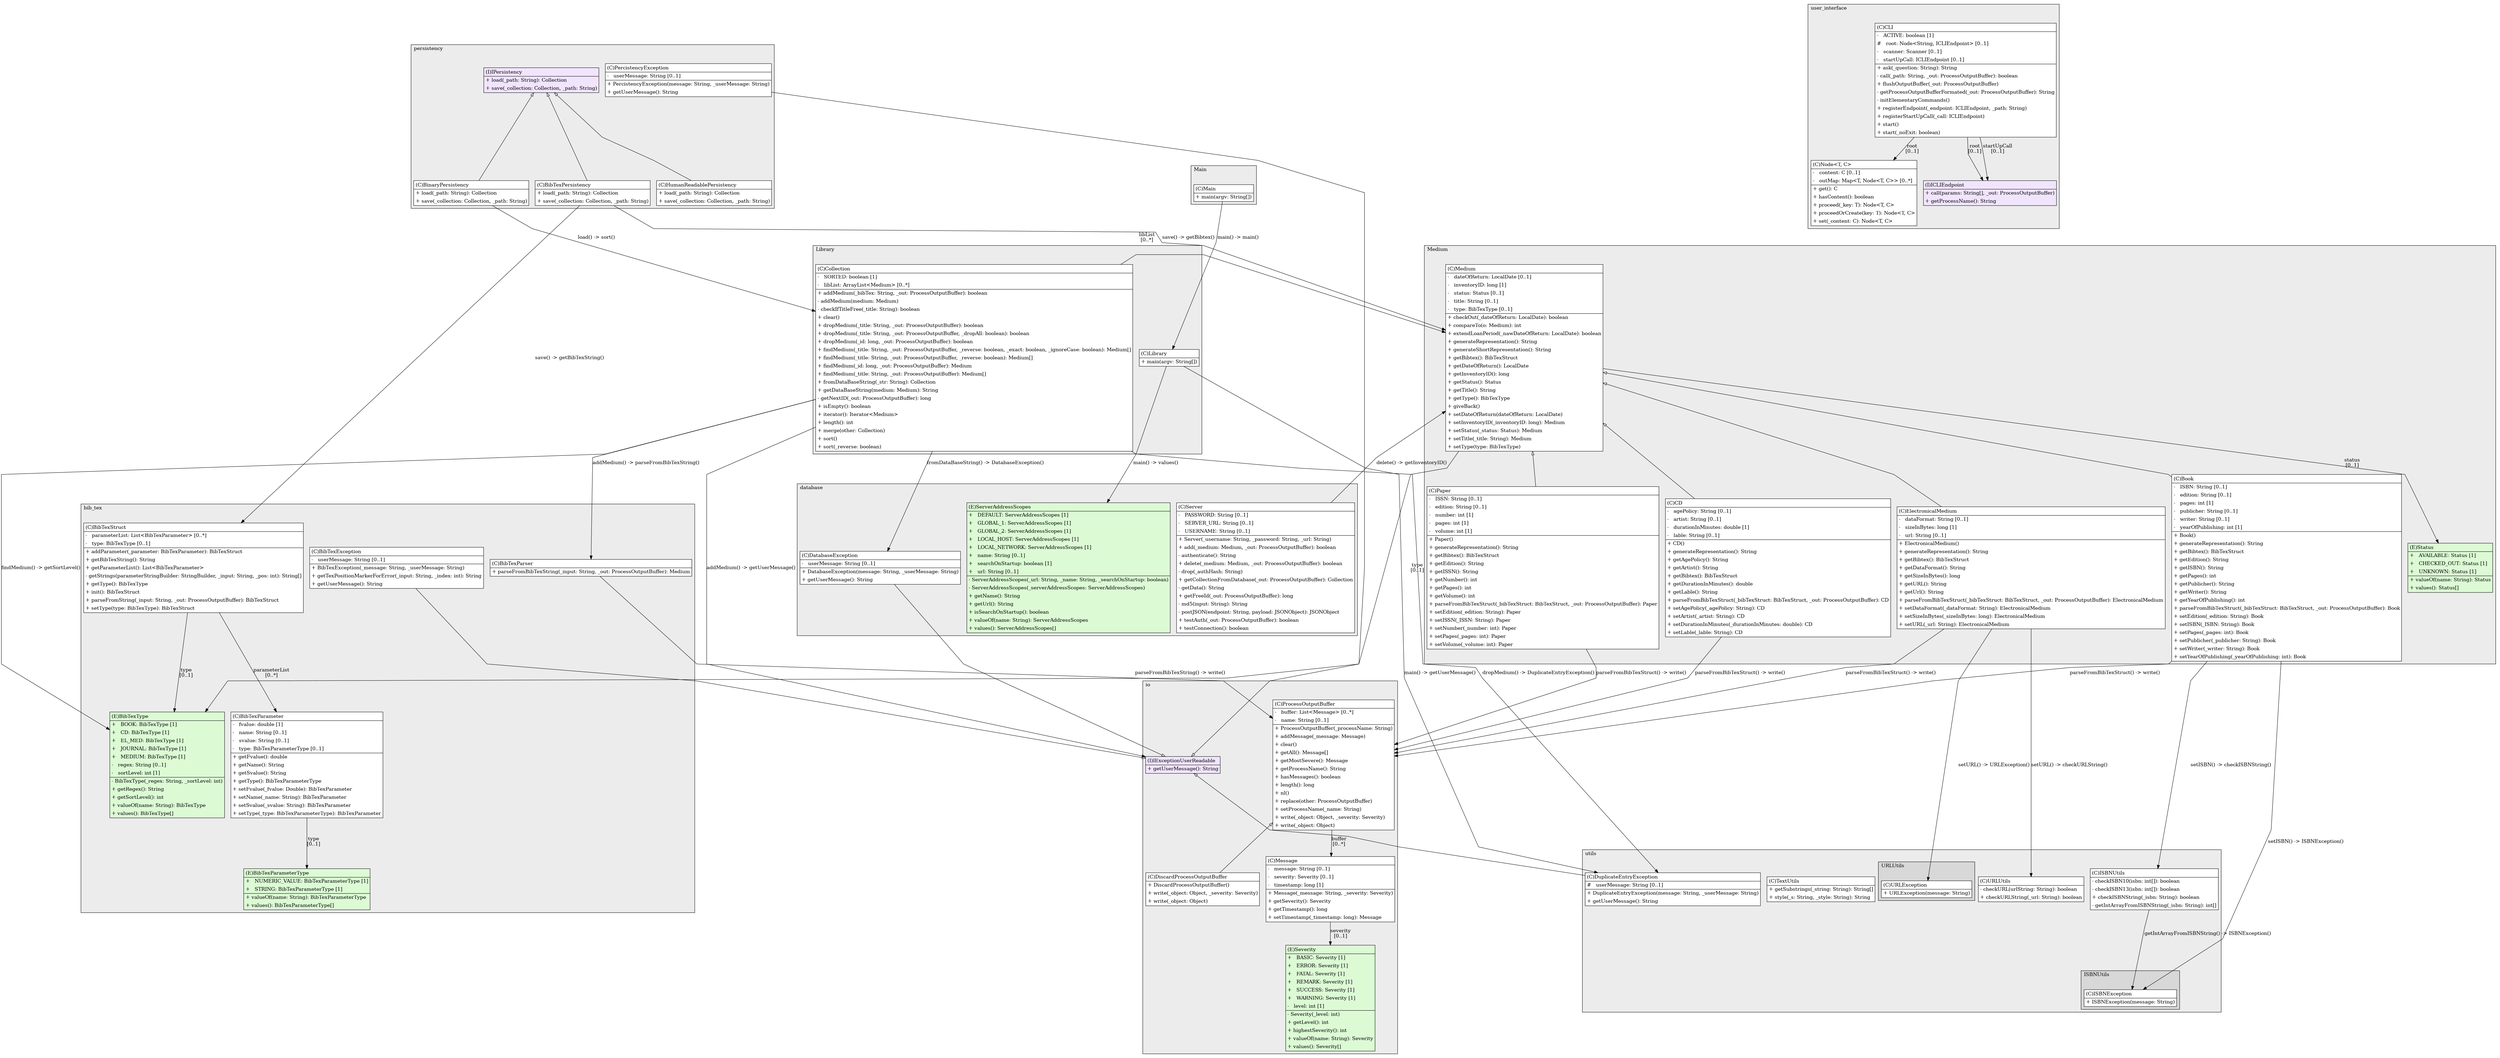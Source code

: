 @startuml

/' diagram meta data start
config=StructureConfiguration;
{
  "projectClassification": {
    "searchMode": "OpenProject", // OpenProject, AllProjects
    "includedProjects": "",
    "pathEndKeywords": "*.impl",
    "isClientPath": "",
    "isClientName": "",
    "isTestPath": "",
    "isTestName": "",
    "isMappingPath": "",
    "isMappingName": "",
    "isDataAccessPath": "",
    "isDataAccessName": "",
    "isDataStructurePath": "",
    "isDataStructureName": "",
    "isInterfaceStructuresPath": "",
    "isInterfaceStructuresName": "",
    "isEntryPointPath": "",
    "isEntryPointName": "",
    "treatFinalFieldsAsMandatory": false
  },
  "graphRestriction": {
    "classPackageExcludeFilter": "",
    "classPackageIncludeFilter": "",
    "classNameExcludeFilter": "",
    "classNameIncludeFilter": "",
    "methodNameExcludeFilter": "",
    "methodNameIncludeFilter": "",
    "removeByInheritance": "", // inheritance/annotation based filtering is done in a second step
    "removeByAnnotation": "",
    "removeByClassPackage": "", // cleanup the graph after inheritance/annotation based filtering is done
    "removeByClassName": "",
    "cutMappings": false,
    "cutEnum": false,
    "cutTests": false,
    "cutClient": false,
    "cutDataAccess": false,
    "cutInterfaceStructures": false,
    "cutDataStructures": false,
    "cutGetterAndSetter": false,
    "cutConstructors": false
  },
  "graphTraversal": {
    "forwardDepth": 1000,
    "backwardDepth": 1000,
    "classPackageExcludeFilter": "",
    "classPackageIncludeFilter": "",
    "classNameExcludeFilter": "",
    "classNameIncludeFilter": "",
    "methodNameExcludeFilter": "",
    "methodNameIncludeFilter": "",
    "hideMappings": false,
    "hideDataStructures": false,
    "hidePrivateMethods": false,
    "hideInterfaceCalls": false, // indirection: implementation -> interface (is hidden) -> implementation
    "onlyShowApplicationEntryPoints": false, // root node is included
    "useMethodCallsForStructureDiagram": "BothDirections" // ForwardOnly, BothDirections, No
  },
  "details": {
    "aggregation": "GroupByClass", // ByClass, GroupByClass, None
    "showClassGenericTypes": true,
    "showMethods": true,
    "showMethodParameterNames": true,
    "showMethodParameterTypes": true,
    "showMethodReturnType": true,
    "showPackageLevels": 7,
    "showDetailedClassStructure": true
  },
  "rootClass": "Main",
  "extensionCallbackMethod": "" // qualified.class.name#methodName - signature: public static String method(String)
}
diagram meta data end '/



digraph g {
    rankdir="TB"
    splines=polyline
    

'nodes 
subgraph cluster_111612081 { 
   	label=utils
	labeljust=l
	fillcolor="#ececec"
	style=filled
   
   DuplicateEntryException2060478050[
	label=<<TABLE BORDER="1" CELLBORDER="0" CELLPADDING="4" CELLSPACING="0">
<TR><TD ALIGN="LEFT" >(C)DuplicateEntryException</TD></TR>
<HR/>
<TR><TD ALIGN="LEFT" >#   userMessage: String [0..1]</TD></TR>
<HR/>
<TR><TD ALIGN="LEFT" >+ DuplicateEntryException(message: String, _userMessage: String)</TD></TR>
<TR><TD ALIGN="LEFT" >+ getUserMessage(): String</TD></TR>
</TABLE>>
	style=filled
	margin=0
	shape=plaintext
	fillcolor="#FFFFFF"
];

ISBNUtils2060478050[
	label=<<TABLE BORDER="1" CELLBORDER="0" CELLPADDING="4" CELLSPACING="0">
<TR><TD ALIGN="LEFT" >(C)ISBNUtils</TD></TR>
<HR/>
<TR><TD ALIGN="LEFT" >- checkISBN10(isbn: int[]): boolean</TD></TR>
<TR><TD ALIGN="LEFT" >- checkISBN13(isbn: int[]): boolean</TD></TR>
<TR><TD ALIGN="LEFT" >+ checkISBNString(_isbn: String): boolean</TD></TR>
<TR><TD ALIGN="LEFT" >- getIntArrayFromISBNString(_isbn: String): int[]</TD></TR>
</TABLE>>
	style=filled
	margin=0
	shape=plaintext
	fillcolor="#FFFFFF"
];

TextUtils2060478050[
	label=<<TABLE BORDER="1" CELLBORDER="0" CELLPADDING="4" CELLSPACING="0">
<TR><TD ALIGN="LEFT" >(C)TextUtils</TD></TR>
<HR/>
<TR><TD ALIGN="LEFT" >+ getSubstrings(_string: String): String[]</TD></TR>
<TR><TD ALIGN="LEFT" >+ style(_s: String, _style: String): String</TD></TR>
</TABLE>>
	style=filled
	margin=0
	shape=plaintext
	fillcolor="#FFFFFF"
];

URLUtils2060478050[
	label=<<TABLE BORDER="1" CELLBORDER="0" CELLPADDING="4" CELLSPACING="0">
<TR><TD ALIGN="LEFT" >(C)URLUtils</TD></TR>
<HR/>
<TR><TD ALIGN="LEFT" >- checkURL(urlString: String): boolean</TD></TR>
<TR><TD ALIGN="LEFT" >+ checkURLString(_url: String): boolean</TD></TR>
</TABLE>>
	style=filled
	margin=0
	shape=plaintext
	fillcolor="#FFFFFF"
];

subgraph cluster_1653249729 { 
   	label=URLUtils
	labeljust=l
	fillcolor="#d8d8d8"
	style=filled
   
   URLException604216050[
	label=<<TABLE BORDER="1" CELLBORDER="0" CELLPADDING="4" CELLSPACING="0">
<TR><TD ALIGN="LEFT" >(C)URLException</TD></TR>
<HR/>
<TR><TD ALIGN="LEFT" >+ URLException(message: String)</TD></TR>
</TABLE>>
	style=filled
	margin=0
	shape=plaintext
	fillcolor="#FFFFFF"
];
} 

subgraph cluster_1732482654 { 
   	label=ISBNUtils
	labeljust=l
	fillcolor="#d8d8d8"
	style=filled
   
   ISBNException1300522229[
	label=<<TABLE BORDER="1" CELLBORDER="0" CELLPADDING="4" CELLSPACING="0">
<TR><TD ALIGN="LEFT" >(C)ISBNException</TD></TR>
<HR/>
<TR><TD ALIGN="LEFT" >+ ISBNException(message: String)</TD></TR>
</TABLE>>
	style=filled
	margin=0
	shape=plaintext
	fillcolor="#FFFFFF"
];
} 
} 

subgraph cluster_119441693 { 
   	label=bib_tex
	labeljust=l
	fillcolor="#ececec"
	style=filled
   
   BibTexException143951728[
	label=<<TABLE BORDER="1" CELLBORDER="0" CELLPADDING="4" CELLSPACING="0">
<TR><TD ALIGN="LEFT" >(C)BibTexException</TD></TR>
<HR/>
<TR><TD ALIGN="LEFT" >-   userMessage: String [0..1]</TD></TR>
<HR/>
<TR><TD ALIGN="LEFT" >+ BibTexException(_message: String, _userMessage: String)</TD></TR>
<TR><TD ALIGN="LEFT" >+ getTexPositionMarkerForError(_input: String, _index: int): String</TD></TR>
<TR><TD ALIGN="LEFT" >+ getUserMessage(): String</TD></TR>
</TABLE>>
	style=filled
	margin=0
	shape=plaintext
	fillcolor="#FFFFFF"
];

BibTexParameter143951728[
	label=<<TABLE BORDER="1" CELLBORDER="0" CELLPADDING="4" CELLSPACING="0">
<TR><TD ALIGN="LEFT" >(C)BibTexParameter</TD></TR>
<HR/>
<TR><TD ALIGN="LEFT" >-   fvalue: double [1]</TD></TR>
<TR><TD ALIGN="LEFT" >-   name: String [0..1]</TD></TR>
<TR><TD ALIGN="LEFT" >-   svalue: String [0..1]</TD></TR>
<TR><TD ALIGN="LEFT" >-   type: BibTexParameterType [0..1]</TD></TR>
<HR/>
<TR><TD ALIGN="LEFT" >+ getFvalue(): double</TD></TR>
<TR><TD ALIGN="LEFT" >+ getName(): String</TD></TR>
<TR><TD ALIGN="LEFT" >+ getSvalue(): String</TD></TR>
<TR><TD ALIGN="LEFT" >+ getType(): BibTexParameterType</TD></TR>
<TR><TD ALIGN="LEFT" >+ setFvalue(_fvalue: Double): BibTexParameter</TD></TR>
<TR><TD ALIGN="LEFT" >+ setName(_name: String): BibTexParameter</TD></TR>
<TR><TD ALIGN="LEFT" >+ setSvalue(_svalue: String): BibTexParameter</TD></TR>
<TR><TD ALIGN="LEFT" >+ setType(_type: BibTexParameterType): BibTexParameter</TD></TR>
</TABLE>>
	style=filled
	margin=0
	shape=plaintext
	fillcolor="#FFFFFF"
];

BibTexParameterType143951728[
	label=<<TABLE BORDER="1" CELLBORDER="0" CELLPADDING="4" CELLSPACING="0">
<TR><TD ALIGN="LEFT" >(E)BibTexParameterType</TD></TR>
<HR/>
<TR><TD ALIGN="LEFT" >+   NUMERIC_VALUE: BibTexParameterType [1]</TD></TR>
<TR><TD ALIGN="LEFT" >+   STRING: BibTexParameterType [1]</TD></TR>
<HR/>
<TR><TD ALIGN="LEFT" >+ valueOf(name: String): BibTexParameterType</TD></TR>
<TR><TD ALIGN="LEFT" >+ values(): BibTexParameterType[]</TD></TR>
</TABLE>>
	style=filled
	margin=0
	shape=plaintext
	fillcolor="#DCFBD5"
];

BibTexParser143951728[
	label=<<TABLE BORDER="1" CELLBORDER="0" CELLPADDING="4" CELLSPACING="0">
<TR><TD ALIGN="LEFT" >(C)BibTexParser</TD></TR>
<HR/>
<TR><TD ALIGN="LEFT" >+ parseFromBibTexString(_input: String, _out: ProcessOutputBuffer): Medium</TD></TR>
</TABLE>>
	style=filled
	margin=0
	shape=plaintext
	fillcolor="#FFFFFF"
];

BibTexStruct143951728[
	label=<<TABLE BORDER="1" CELLBORDER="0" CELLPADDING="4" CELLSPACING="0">
<TR><TD ALIGN="LEFT" >(C)BibTexStruct</TD></TR>
<HR/>
<TR><TD ALIGN="LEFT" >-   parameterList: List&lt;BibTexParameter&gt; [0..*]</TD></TR>
<TR><TD ALIGN="LEFT" >-   type: BibTexType [0..1]</TD></TR>
<HR/>
<TR><TD ALIGN="LEFT" >+ addParameter(_parameter: BibTexParameter): BibTexStruct</TD></TR>
<TR><TD ALIGN="LEFT" >+ getBibTexString(): String</TD></TR>
<TR><TD ALIGN="LEFT" >+ getParameterList(): List&lt;BibTexParameter&gt;</TD></TR>
<TR><TD ALIGN="LEFT" >- getStrings(parameterStringBuilder: StringBuilder, _input: String, _pos: int): String[]</TD></TR>
<TR><TD ALIGN="LEFT" >+ getType(): BibTexType</TD></TR>
<TR><TD ALIGN="LEFT" >+ init(): BibTexStruct</TD></TR>
<TR><TD ALIGN="LEFT" >+ parseFromString(_input: String, _out: ProcessOutputBuffer): BibTexStruct</TD></TR>
<TR><TD ALIGN="LEFT" >+ setType(type: BibTexType): BibTexStruct</TD></TR>
</TABLE>>
	style=filled
	margin=0
	shape=plaintext
	fillcolor="#FFFFFF"
];

BibTexType143951728[
	label=<<TABLE BORDER="1" CELLBORDER="0" CELLPADDING="4" CELLSPACING="0">
<TR><TD ALIGN="LEFT" >(E)BibTexType</TD></TR>
<HR/>
<TR><TD ALIGN="LEFT" >+   BOOK: BibTexType [1]</TD></TR>
<TR><TD ALIGN="LEFT" >+   CD: BibTexType [1]</TD></TR>
<TR><TD ALIGN="LEFT" >+   EL_MED: BibTexType [1]</TD></TR>
<TR><TD ALIGN="LEFT" >+   JOURNAL: BibTexType [1]</TD></TR>
<TR><TD ALIGN="LEFT" >+   MEDIUM: BibTexType [1]</TD></TR>
<TR><TD ALIGN="LEFT" >-   regex: String [0..1]</TD></TR>
<TR><TD ALIGN="LEFT" >-   sortLevel: int [1]</TD></TR>
<HR/>
<TR><TD ALIGN="LEFT" >- BibTexType(_regex: String, _sortLevel: int)</TD></TR>
<TR><TD ALIGN="LEFT" >+ getRegex(): String</TD></TR>
<TR><TD ALIGN="LEFT" >+ getSortLevel(): int</TD></TR>
<TR><TD ALIGN="LEFT" >+ valueOf(name: String): BibTexType</TD></TR>
<TR><TD ALIGN="LEFT" >+ values(): BibTexType[]</TD></TR>
</TABLE>>
	style=filled
	margin=0
	shape=plaintext
	fillcolor="#DCFBD5"
];
} 

subgraph cluster_1293532493 { 
   	label=persistency
	labeljust=l
	fillcolor="#ececec"
	style=filled
   
   BibTexPersistency1947051488[
	label=<<TABLE BORDER="1" CELLBORDER="0" CELLPADDING="4" CELLSPACING="0">
<TR><TD ALIGN="LEFT" >(C)BibTexPersistency</TD></TR>
<HR/>
<TR><TD ALIGN="LEFT" >+ load(_path: String): Collection</TD></TR>
<TR><TD ALIGN="LEFT" >+ save(_collection: Collection, _path: String)</TD></TR>
</TABLE>>
	style=filled
	margin=0
	shape=plaintext
	fillcolor="#FFFFFF"
];

BinaryPersistency1947051488[
	label=<<TABLE BORDER="1" CELLBORDER="0" CELLPADDING="4" CELLSPACING="0">
<TR><TD ALIGN="LEFT" >(C)BinaryPersistency</TD></TR>
<HR/>
<TR><TD ALIGN="LEFT" >+ load(_path: String): Collection</TD></TR>
<TR><TD ALIGN="LEFT" >+ save(_collection: Collection, _path: String)</TD></TR>
</TABLE>>
	style=filled
	margin=0
	shape=plaintext
	fillcolor="#FFFFFF"
];

HumanReadablePersistency1947051488[
	label=<<TABLE BORDER="1" CELLBORDER="0" CELLPADDING="4" CELLSPACING="0">
<TR><TD ALIGN="LEFT" >(C)HumanReadablePersistency</TD></TR>
<HR/>
<TR><TD ALIGN="LEFT" >+ load(_path: String): Collection</TD></TR>
<TR><TD ALIGN="LEFT" >+ save(_collection: Collection, _path: String)</TD></TR>
</TABLE>>
	style=filled
	margin=0
	shape=plaintext
	fillcolor="#FFFFFF"
];

IPersistency1947051488[
	label=<<TABLE BORDER="1" CELLBORDER="0" CELLPADDING="4" CELLSPACING="0">
<TR><TD ALIGN="LEFT" >(I)IPersistency</TD></TR>
<HR/>
<TR><TD ALIGN="LEFT" >+ load(_path: String): Collection</TD></TR>
<TR><TD ALIGN="LEFT" >+ save(_collection: Collection, _path: String)</TD></TR>
</TABLE>>
	style=filled
	margin=0
	shape=plaintext
	fillcolor="#F1E5FD"
];

PercistencyException1947051488[
	label=<<TABLE BORDER="1" CELLBORDER="0" CELLPADDING="4" CELLSPACING="0">
<TR><TD ALIGN="LEFT" >(C)PercistencyException</TD></TR>
<HR/>
<TR><TD ALIGN="LEFT" >-   userMessage: String [0..1]</TD></TR>
<HR/>
<TR><TD ALIGN="LEFT" >+ PercistencyException(message: String, _userMessage: String)</TD></TR>
<TR><TD ALIGN="LEFT" >+ getUserMessage(): String</TD></TR>
</TABLE>>
	style=filled
	margin=0
	shape=plaintext
	fillcolor="#FFFFFF"
];
} 

subgraph cluster_1789464955 { 
   	label=database
	labeljust=l
	fillcolor="#ececec"
	style=filled
   
   DatabaseException1029653870[
	label=<<TABLE BORDER="1" CELLBORDER="0" CELLPADDING="4" CELLSPACING="0">
<TR><TD ALIGN="LEFT" >(C)DatabaseException</TD></TR>
<HR/>
<TR><TD ALIGN="LEFT" >-   userMessage: String [0..1]</TD></TR>
<HR/>
<TR><TD ALIGN="LEFT" >+ DatabaseException(message: String, _userMessage: String)</TD></TR>
<TR><TD ALIGN="LEFT" >+ getUserMessage(): String</TD></TR>
</TABLE>>
	style=filled
	margin=0
	shape=plaintext
	fillcolor="#FFFFFF"
];

Server1029653870[
	label=<<TABLE BORDER="1" CELLBORDER="0" CELLPADDING="4" CELLSPACING="0">
<TR><TD ALIGN="LEFT" >(C)Server</TD></TR>
<HR/>
<TR><TD ALIGN="LEFT" >-   PASSWORD: String [0..1]</TD></TR>
<TR><TD ALIGN="LEFT" >-   SERVER_URL: String [0..1]</TD></TR>
<TR><TD ALIGN="LEFT" >-   USERNAME: String [0..1]</TD></TR>
<HR/>
<TR><TD ALIGN="LEFT" >+ Server(_username: String, _password: String, _url: String)</TD></TR>
<TR><TD ALIGN="LEFT" >+ add(_medium: Medium, _out: ProcessOutputBuffer): boolean</TD></TR>
<TR><TD ALIGN="LEFT" >- authenticate(): String</TD></TR>
<TR><TD ALIGN="LEFT" >+ delete(_medium: Medium, _out: ProcessOutputBuffer): boolean</TD></TR>
<TR><TD ALIGN="LEFT" >- drop(_authHash: String)</TD></TR>
<TR><TD ALIGN="LEFT" >+ getCollectionFromDatabase(_out: ProcessOutputBuffer): Collection</TD></TR>
<TR><TD ALIGN="LEFT" >- getData(): String</TD></TR>
<TR><TD ALIGN="LEFT" >+ getFreeId(_out: ProcessOutputBuffer): long</TD></TR>
<TR><TD ALIGN="LEFT" >- md5(input: String): String</TD></TR>
<TR><TD ALIGN="LEFT" >- postJSON(endpoint: String, payload: JSONObject): JSONObject</TD></TR>
<TR><TD ALIGN="LEFT" >+ testAuth(_out: ProcessOutputBuffer): boolean</TD></TR>
<TR><TD ALIGN="LEFT" >+ testConnection(): boolean</TD></TR>
</TABLE>>
	style=filled
	margin=0
	shape=plaintext
	fillcolor="#FFFFFF"
];

ServerAddressScopes1029653870[
	label=<<TABLE BORDER="1" CELLBORDER="0" CELLPADDING="4" CELLSPACING="0">
<TR><TD ALIGN="LEFT" >(E)ServerAddressScopes</TD></TR>
<HR/>
<TR><TD ALIGN="LEFT" >+   DEFAULT: ServerAddressScopes [1]</TD></TR>
<TR><TD ALIGN="LEFT" >+   GLOBAL_1: ServerAddressScopes [1]</TD></TR>
<TR><TD ALIGN="LEFT" >+   GLOBAL_2: ServerAddressScopes [1]</TD></TR>
<TR><TD ALIGN="LEFT" >+   LOCAL_HOST: ServerAddressScopes [1]</TD></TR>
<TR><TD ALIGN="LEFT" >+   LOCAL_NETWORK: ServerAddressScopes [1]</TD></TR>
<TR><TD ALIGN="LEFT" >+   name: String [0..1]</TD></TR>
<TR><TD ALIGN="LEFT" >+   searchOnStartup: boolean [1]</TD></TR>
<TR><TD ALIGN="LEFT" >+   url: String [0..1]</TD></TR>
<HR/>
<TR><TD ALIGN="LEFT" >- ServerAddressScopes(_url: String, _name: String, _searchOnStartup: boolean)</TD></TR>
<TR><TD ALIGN="LEFT" >- ServerAddressScopes(_serverAddressScopes: ServerAddressScopes)</TD></TR>
<TR><TD ALIGN="LEFT" >+ getName(): String</TD></TR>
<TR><TD ALIGN="LEFT" >+ getUrl(): String</TD></TR>
<TR><TD ALIGN="LEFT" >+ isSearchOnStartup(): boolean</TD></TR>
<TR><TD ALIGN="LEFT" >+ valueOf(name: String): ServerAddressScopes</TD></TR>
<TR><TD ALIGN="LEFT" >+ values(): ServerAddressScopes[]</TD></TR>
</TABLE>>
	style=filled
	margin=0
	shape=plaintext
	fillcolor="#DCFBD5"
];
} 

subgraph cluster_1830861979 { 
   	label=Library
	labeljust=l
	fillcolor="#ececec"
	style=filled
   
   Collection1830861979[
	label=<<TABLE BORDER="1" CELLBORDER="0" CELLPADDING="4" CELLSPACING="0">
<TR><TD ALIGN="LEFT" >(C)Collection</TD></TR>
<HR/>
<TR><TD ALIGN="LEFT" >-   SORTED: boolean [1]</TD></TR>
<TR><TD ALIGN="LEFT" >-   libList: ArrayList&lt;Medium&gt; [0..*]</TD></TR>
<HR/>
<TR><TD ALIGN="LEFT" >+ addMedium(_bibTex: String, _out: ProcessOutputBuffer): boolean</TD></TR>
<TR><TD ALIGN="LEFT" >- addMedium(medium: Medium)</TD></TR>
<TR><TD ALIGN="LEFT" >- checkIfTitleFree(_title: String): boolean</TD></TR>
<TR><TD ALIGN="LEFT" >+ clear()</TD></TR>
<TR><TD ALIGN="LEFT" >+ dropMedium(_title: String, _out: ProcessOutputBuffer): boolean</TD></TR>
<TR><TD ALIGN="LEFT" >+ dropMedium(_title: String, _out: ProcessOutputBuffer, _dropAll: boolean): boolean</TD></TR>
<TR><TD ALIGN="LEFT" >+ dropMedium(_id: long, _out: ProcessOutputBuffer): boolean</TD></TR>
<TR><TD ALIGN="LEFT" >+ findMedium(_title: String, _out: ProcessOutputBuffer, _reverse: boolean, _exact: boolean, _ignoreCase: boolean): Medium[]</TD></TR>
<TR><TD ALIGN="LEFT" >+ findMedium(_title: String, _out: ProcessOutputBuffer, _reverse: boolean): Medium[]</TD></TR>
<TR><TD ALIGN="LEFT" >+ findMedium(_id: long, _out: ProcessOutputBuffer): Medium</TD></TR>
<TR><TD ALIGN="LEFT" >+ findMedium(_title: String, _out: ProcessOutputBuffer): Medium[]</TD></TR>
<TR><TD ALIGN="LEFT" >+ fromDataBaseString(_str: String): Collection</TD></TR>
<TR><TD ALIGN="LEFT" >+ getDataBaseString(medium: Medium): String</TD></TR>
<TR><TD ALIGN="LEFT" >- getNextID(_out: ProcessOutputBuffer): long</TD></TR>
<TR><TD ALIGN="LEFT" >+ isEmpty(): boolean</TD></TR>
<TR><TD ALIGN="LEFT" >+ iterator(): Iterator&lt;Medium&gt;</TD></TR>
<TR><TD ALIGN="LEFT" >+ length(): int</TD></TR>
<TR><TD ALIGN="LEFT" >+ merge(other: Collection)</TD></TR>
<TR><TD ALIGN="LEFT" >+ sort()</TD></TR>
<TR><TD ALIGN="LEFT" >+ sort(_reverse: boolean)</TD></TR>
</TABLE>>
	style=filled
	margin=0
	shape=plaintext
	fillcolor="#FFFFFF"
];

Library1830861979[
	label=<<TABLE BORDER="1" CELLBORDER="0" CELLPADDING="4" CELLSPACING="0">
<TR><TD ALIGN="LEFT" >(C)Library</TD></TR>
<HR/>
<TR><TD ALIGN="LEFT" >+ main(argv: String[])</TD></TR>
</TABLE>>
	style=filled
	margin=0
	shape=plaintext
	fillcolor="#FFFFFF"
];
} 

subgraph cluster_1994163307 { 
   	label=Medium
	labeljust=l
	fillcolor="#ececec"
	style=filled
   
   Book609480632[
	label=<<TABLE BORDER="1" CELLBORDER="0" CELLPADDING="4" CELLSPACING="0">
<TR><TD ALIGN="LEFT" >(C)Book</TD></TR>
<HR/>
<TR><TD ALIGN="LEFT" >-   ISBN: String [0..1]</TD></TR>
<TR><TD ALIGN="LEFT" >-   edition: String [0..1]</TD></TR>
<TR><TD ALIGN="LEFT" >-   pages: int [1]</TD></TR>
<TR><TD ALIGN="LEFT" >-   publicher: String [0..1]</TD></TR>
<TR><TD ALIGN="LEFT" >-   writer: String [0..1]</TD></TR>
<TR><TD ALIGN="LEFT" >-   yearOfPublishing: int [1]</TD></TR>
<HR/>
<TR><TD ALIGN="LEFT" >+ Book()</TD></TR>
<TR><TD ALIGN="LEFT" >+ generateRepresentation(): String</TD></TR>
<TR><TD ALIGN="LEFT" >+ getBibtex(): BibTexStruct</TD></TR>
<TR><TD ALIGN="LEFT" >+ getEdition(): String</TD></TR>
<TR><TD ALIGN="LEFT" >+ getISBN(): String</TD></TR>
<TR><TD ALIGN="LEFT" >+ getPages(): int</TD></TR>
<TR><TD ALIGN="LEFT" >+ getPublicher(): String</TD></TR>
<TR><TD ALIGN="LEFT" >+ getWriter(): String</TD></TR>
<TR><TD ALIGN="LEFT" >+ getYearOfPublishing(): int</TD></TR>
<TR><TD ALIGN="LEFT" >+ parseFromBibTexStruct(_bibTexStruct: BibTexStruct, _out: ProcessOutputBuffer): Book</TD></TR>
<TR><TD ALIGN="LEFT" >+ setEdition(_edition: String): Book</TD></TR>
<TR><TD ALIGN="LEFT" >+ setISBN(_ISBN: String): Book</TD></TR>
<TR><TD ALIGN="LEFT" >+ setPages(_pages: int): Book</TD></TR>
<TR><TD ALIGN="LEFT" >+ setPublicher(_publicher: String): Book</TD></TR>
<TR><TD ALIGN="LEFT" >+ setWriter(_writer: String): Book</TD></TR>
<TR><TD ALIGN="LEFT" >+ setYearOfPublishing(_yearOfPublishing: int): Book</TD></TR>
</TABLE>>
	style=filled
	margin=0
	shape=plaintext
	fillcolor="#FFFFFF"
];

CD609480632[
	label=<<TABLE BORDER="1" CELLBORDER="0" CELLPADDING="4" CELLSPACING="0">
<TR><TD ALIGN="LEFT" >(C)CD</TD></TR>
<HR/>
<TR><TD ALIGN="LEFT" >-   agePolicy: String [0..1]</TD></TR>
<TR><TD ALIGN="LEFT" >-   artist: String [0..1]</TD></TR>
<TR><TD ALIGN="LEFT" >-   durationInMinutes: double [1]</TD></TR>
<TR><TD ALIGN="LEFT" >-   lable: String [0..1]</TD></TR>
<HR/>
<TR><TD ALIGN="LEFT" >+ CD()</TD></TR>
<TR><TD ALIGN="LEFT" >+ generateRepresentation(): String</TD></TR>
<TR><TD ALIGN="LEFT" >+ getAgePolicy(): String</TD></TR>
<TR><TD ALIGN="LEFT" >+ getArtist(): String</TD></TR>
<TR><TD ALIGN="LEFT" >+ getBibtex(): BibTexStruct</TD></TR>
<TR><TD ALIGN="LEFT" >+ getDurationInMinutes(): double</TD></TR>
<TR><TD ALIGN="LEFT" >+ getLable(): String</TD></TR>
<TR><TD ALIGN="LEFT" >+ parseFromBibTexStruct(_bibTexStruct: BibTexStruct, _out: ProcessOutputBuffer): CD</TD></TR>
<TR><TD ALIGN="LEFT" >+ setAgePolicy(_agePolicy: String): CD</TD></TR>
<TR><TD ALIGN="LEFT" >+ setArtist(_artist: String): CD</TD></TR>
<TR><TD ALIGN="LEFT" >+ setDurationInMinutes(_durationInMinutes: double): CD</TD></TR>
<TR><TD ALIGN="LEFT" >+ setLable(_lable: String): CD</TD></TR>
</TABLE>>
	style=filled
	margin=0
	shape=plaintext
	fillcolor="#FFFFFF"
];

ElectronicalMedium609480632[
	label=<<TABLE BORDER="1" CELLBORDER="0" CELLPADDING="4" CELLSPACING="0">
<TR><TD ALIGN="LEFT" >(C)ElectronicalMedium</TD></TR>
<HR/>
<TR><TD ALIGN="LEFT" >-   dataFormat: String [0..1]</TD></TR>
<TR><TD ALIGN="LEFT" >-   sizeInBytes: long [1]</TD></TR>
<TR><TD ALIGN="LEFT" >-   url: String [0..1]</TD></TR>
<HR/>
<TR><TD ALIGN="LEFT" >+ ElectronicalMedium()</TD></TR>
<TR><TD ALIGN="LEFT" >+ generateRepresentation(): String</TD></TR>
<TR><TD ALIGN="LEFT" >+ getBibtex(): BibTexStruct</TD></TR>
<TR><TD ALIGN="LEFT" >+ getDataFormat(): String</TD></TR>
<TR><TD ALIGN="LEFT" >+ getSizeInBytes(): long</TD></TR>
<TR><TD ALIGN="LEFT" >+ getURL(): String</TD></TR>
<TR><TD ALIGN="LEFT" >+ getUrl(): String</TD></TR>
<TR><TD ALIGN="LEFT" >+ parseFromBibTexStruct(_bibTexStruct: BibTexStruct, _out: ProcessOutputBuffer): ElectronicalMedium</TD></TR>
<TR><TD ALIGN="LEFT" >+ setDataFormat(_dataFormat: String): ElectronicalMedium</TD></TR>
<TR><TD ALIGN="LEFT" >+ setSizeInBytes(_sizeInBytes: long): ElectronicalMedium</TD></TR>
<TR><TD ALIGN="LEFT" >+ setURL(_url: String): ElectronicalMedium</TD></TR>
</TABLE>>
	style=filled
	margin=0
	shape=plaintext
	fillcolor="#FFFFFF"
];

Medium609480632[
	label=<<TABLE BORDER="1" CELLBORDER="0" CELLPADDING="4" CELLSPACING="0">
<TR><TD ALIGN="LEFT" >(C)Medium</TD></TR>
<HR/>
<TR><TD ALIGN="LEFT" >-   dateOfReturn: LocalDate [0..1]</TD></TR>
<TR><TD ALIGN="LEFT" >-   inventoryID: long [1]</TD></TR>
<TR><TD ALIGN="LEFT" >-   status: Status [0..1]</TD></TR>
<TR><TD ALIGN="LEFT" >-   title: String [0..1]</TD></TR>
<TR><TD ALIGN="LEFT" >-   type: BibTexType [0..1]</TD></TR>
<HR/>
<TR><TD ALIGN="LEFT" >+ checkOut(_dateOfReturn: LocalDate): boolean</TD></TR>
<TR><TD ALIGN="LEFT" >+ compareTo(o: Medium): int</TD></TR>
<TR><TD ALIGN="LEFT" >+ extendLoanPeriod(_nawDateOfReturn: LocalDate): boolean</TD></TR>
<TR><TD ALIGN="LEFT" >+ generateRepresentation(): String</TD></TR>
<TR><TD ALIGN="LEFT" >+ generateShortRepresentation(): String</TD></TR>
<TR><TD ALIGN="LEFT" >+ getBibtex(): BibTexStruct</TD></TR>
<TR><TD ALIGN="LEFT" >+ getDateOfReturn(): LocalDate</TD></TR>
<TR><TD ALIGN="LEFT" >+ getInventoryID(): long</TD></TR>
<TR><TD ALIGN="LEFT" >+ getStatus(): Status</TD></TR>
<TR><TD ALIGN="LEFT" >+ getTitle(): String</TD></TR>
<TR><TD ALIGN="LEFT" >+ getType(): BibTexType</TD></TR>
<TR><TD ALIGN="LEFT" >+ giveBack()</TD></TR>
<TR><TD ALIGN="LEFT" >+ setDateOfReturn(dateOfReturn: LocalDate)</TD></TR>
<TR><TD ALIGN="LEFT" >+ setInventoryID(_inventoryID: long): Medium</TD></TR>
<TR><TD ALIGN="LEFT" >+ setStatus(_status: Status): Medium</TD></TR>
<TR><TD ALIGN="LEFT" >+ setTitle(_title: String): Medium</TD></TR>
<TR><TD ALIGN="LEFT" >+ setType(type: BibTexType)</TD></TR>
</TABLE>>
	style=filled
	margin=0
	shape=plaintext
	fillcolor="#FFFFFF"
];

Paper609480632[
	label=<<TABLE BORDER="1" CELLBORDER="0" CELLPADDING="4" CELLSPACING="0">
<TR><TD ALIGN="LEFT" >(C)Paper</TD></TR>
<HR/>
<TR><TD ALIGN="LEFT" >-   ISSN: String [0..1]</TD></TR>
<TR><TD ALIGN="LEFT" >-   edition: String [0..1]</TD></TR>
<TR><TD ALIGN="LEFT" >-   number: int [1]</TD></TR>
<TR><TD ALIGN="LEFT" >-   pages: int [1]</TD></TR>
<TR><TD ALIGN="LEFT" >-   volume: int [1]</TD></TR>
<HR/>
<TR><TD ALIGN="LEFT" >+ Paper()</TD></TR>
<TR><TD ALIGN="LEFT" >+ generateRepresentation(): String</TD></TR>
<TR><TD ALIGN="LEFT" >+ getBibtex(): BibTexStruct</TD></TR>
<TR><TD ALIGN="LEFT" >+ getEdition(): String</TD></TR>
<TR><TD ALIGN="LEFT" >+ getISSN(): String</TD></TR>
<TR><TD ALIGN="LEFT" >+ getNumber(): int</TD></TR>
<TR><TD ALIGN="LEFT" >+ getPages(): int</TD></TR>
<TR><TD ALIGN="LEFT" >+ getVolume(): int</TD></TR>
<TR><TD ALIGN="LEFT" >+ parseFromBibTexStruct(_bibTexStruct: BibTexStruct, _out: ProcessOutputBuffer): Paper</TD></TR>
<TR><TD ALIGN="LEFT" >+ setEdition(_edition: String): Paper</TD></TR>
<TR><TD ALIGN="LEFT" >+ setISSN(_ISSN: String): Paper</TD></TR>
<TR><TD ALIGN="LEFT" >+ setNumber(_number: int): Paper</TD></TR>
<TR><TD ALIGN="LEFT" >+ setPages(_pages: int): Paper</TD></TR>
<TR><TD ALIGN="LEFT" >+ setVolume(_volume: int): Paper</TD></TR>
</TABLE>>
	style=filled
	margin=0
	shape=plaintext
	fillcolor="#FFFFFF"
];

Status609480632[
	label=<<TABLE BORDER="1" CELLBORDER="0" CELLPADDING="4" CELLSPACING="0">
<TR><TD ALIGN="LEFT" >(E)Status</TD></TR>
<HR/>
<TR><TD ALIGN="LEFT" >+   AVAILABLE: Status [1]</TD></TR>
<TR><TD ALIGN="LEFT" >+   CHECKED_OUT: Status [1]</TD></TR>
<TR><TD ALIGN="LEFT" >+   UNKNOWN: Status [1]</TD></TR>
<HR/>
<TR><TD ALIGN="LEFT" >+ valueOf(name: String): Status</TD></TR>
<TR><TD ALIGN="LEFT" >+ values(): Status[]</TD></TR>
</TABLE>>
	style=filled
	margin=0
	shape=plaintext
	fillcolor="#DCFBD5"
];
} 

subgraph cluster_2069713349 { 
   	label=user_interface
	labeljust=l
	fillcolor="#ececec"
	style=filled
   
   CLI32211832[
	label=<<TABLE BORDER="1" CELLBORDER="0" CELLPADDING="4" CELLSPACING="0">
<TR><TD ALIGN="LEFT" >(C)CLI</TD></TR>
<HR/>
<TR><TD ALIGN="LEFT" >-   ACTIVE: boolean [1]</TD></TR>
<TR><TD ALIGN="LEFT" >#   root: Node&lt;String, ICLIEndpoint&gt; [0..1]</TD></TR>
<TR><TD ALIGN="LEFT" >-   scanner: Scanner [0..1]</TD></TR>
<TR><TD ALIGN="LEFT" >-   startUpCall: ICLIEndpoint [0..1]</TD></TR>
<HR/>
<TR><TD ALIGN="LEFT" >+ ask(_question: String): String</TD></TR>
<TR><TD ALIGN="LEFT" >- call(_path: String, _out: ProcessOutputBuffer): boolean</TD></TR>
<TR><TD ALIGN="LEFT" >+ flushOutputBuffer(_out: ProcessOutputBuffer)</TD></TR>
<TR><TD ALIGN="LEFT" >- getProcessOutputBufferFormated(_out: ProcessOutputBuffer): String</TD></TR>
<TR><TD ALIGN="LEFT" >- initElementaryCommands()</TD></TR>
<TR><TD ALIGN="LEFT" >+ registerEndpoint(_endpoint: ICLIEndpoint, _path: String)</TD></TR>
<TR><TD ALIGN="LEFT" >+ registerStartUpCall(_call: ICLIEndpoint)</TD></TR>
<TR><TD ALIGN="LEFT" >+ start()</TD></TR>
<TR><TD ALIGN="LEFT" >+ start(_noExit: boolean)</TD></TR>
</TABLE>>
	style=filled
	margin=0
	shape=plaintext
	fillcolor="#FFFFFF"
];

ICLIEndpoint32211832[
	label=<<TABLE BORDER="1" CELLBORDER="0" CELLPADDING="4" CELLSPACING="0">
<TR><TD ALIGN="LEFT" >(I)ICLIEndpoint</TD></TR>
<HR/>
<TR><TD ALIGN="LEFT" >+ call(params: String[], _out: ProcessOutputBuffer)</TD></TR>
<TR><TD ALIGN="LEFT" >+ getProcessName(): String</TD></TR>
</TABLE>>
	style=filled
	margin=0
	shape=plaintext
	fillcolor="#F1E5FD"
];

Node32211832[
	label=<<TABLE BORDER="1" CELLBORDER="0" CELLPADDING="4" CELLSPACING="0">
<TR><TD ALIGN="LEFT" >(C)Node&lt;T, C&gt;</TD></TR>
<HR/>
<TR><TD ALIGN="LEFT" >-   content: C [0..1]</TD></TR>
<TR><TD ALIGN="LEFT" >-   outMap: Map&lt;T, Node&lt;T, C&gt;&gt; [0..*]</TD></TR>
<HR/>
<TR><TD ALIGN="LEFT" >+ get(): C</TD></TR>
<TR><TD ALIGN="LEFT" >+ hasContent(): boolean</TD></TR>
<TR><TD ALIGN="LEFT" >+ proceed(_key: T): Node&lt;T, C&gt;</TD></TR>
<TR><TD ALIGN="LEFT" >+ proceedOrCreate(key: T): Node&lt;T, C&gt;</TD></TR>
<TR><TD ALIGN="LEFT" >+ set(_content: C): Node&lt;T, C&gt;</TD></TR>
</TABLE>>
	style=filled
	margin=0
	shape=plaintext
	fillcolor="#FFFFFF"
];
} 

subgraph cluster_2390489 { 
   	label=Main
	labeljust=l
	fillcolor="#ececec"
	style=filled
   
   Main2390489[
	label=<<TABLE BORDER="1" CELLBORDER="0" CELLPADDING="4" CELLSPACING="0">
<TR><TD ALIGN="LEFT" >(C)Main</TD></TR>
<HR/>
<TR><TD ALIGN="LEFT" >+ main(argv: String[])</TD></TR>
</TABLE>>
	style=filled
	margin=0
	shape=plaintext
	fillcolor="#FFFFFF"
];
} 

subgraph cluster_3366 { 
   	label=io
	labeljust=l
	fillcolor="#ececec"
	style=filled
   
   DiscardProcessOutputBuffer1419572057[
	label=<<TABLE BORDER="1" CELLBORDER="0" CELLPADDING="4" CELLSPACING="0">
<TR><TD ALIGN="LEFT" >(C)DiscardProcessOutputBuffer</TD></TR>
<HR/>
<TR><TD ALIGN="LEFT" >+ DiscardProcessOutputBuffer()</TD></TR>
<TR><TD ALIGN="LEFT" >+ write(_object: Object, _severity: Severity)</TD></TR>
<TR><TD ALIGN="LEFT" >+ write(_object: Object)</TD></TR>
</TABLE>>
	style=filled
	margin=0
	shape=plaintext
	fillcolor="#FFFFFF"
];

IExceptionUserReadable1419572057[
	label=<<TABLE BORDER="1" CELLBORDER="0" CELLPADDING="4" CELLSPACING="0">
<TR><TD ALIGN="LEFT" >(I)IExceptionUserReadable</TD></TR>
<HR/>
<TR><TD ALIGN="LEFT" >+ getUserMessage(): String</TD></TR>
</TABLE>>
	style=filled
	margin=0
	shape=plaintext
	fillcolor="#F1E5FD"
];

Message1419572057[
	label=<<TABLE BORDER="1" CELLBORDER="0" CELLPADDING="4" CELLSPACING="0">
<TR><TD ALIGN="LEFT" >(C)Message</TD></TR>
<HR/>
<TR><TD ALIGN="LEFT" >-   message: String [0..1]</TD></TR>
<TR><TD ALIGN="LEFT" >-   severity: Severity [0..1]</TD></TR>
<TR><TD ALIGN="LEFT" >-   timestamp: long [1]</TD></TR>
<HR/>
<TR><TD ALIGN="LEFT" >+ Message(_message: String, _severity: Severity)</TD></TR>
<TR><TD ALIGN="LEFT" >+ getSeverity(): Severity</TD></TR>
<TR><TD ALIGN="LEFT" >+ getTimestamp(): long</TD></TR>
<TR><TD ALIGN="LEFT" >+ setTimestamp(_timestamp: long): Message</TD></TR>
</TABLE>>
	style=filled
	margin=0
	shape=plaintext
	fillcolor="#FFFFFF"
];

ProcessOutputBuffer1419572057[
	label=<<TABLE BORDER="1" CELLBORDER="0" CELLPADDING="4" CELLSPACING="0">
<TR><TD ALIGN="LEFT" >(C)ProcessOutputBuffer</TD></TR>
<HR/>
<TR><TD ALIGN="LEFT" >-   buffer: List&lt;Message&gt; [0..*]</TD></TR>
<TR><TD ALIGN="LEFT" >-   name: String [0..1]</TD></TR>
<HR/>
<TR><TD ALIGN="LEFT" >+ ProcessOutputBuffer(_processName: String)</TD></TR>
<TR><TD ALIGN="LEFT" >+ addMessage(_message: Message)</TD></TR>
<TR><TD ALIGN="LEFT" >+ clear()</TD></TR>
<TR><TD ALIGN="LEFT" >+ getAll(): Message[]</TD></TR>
<TR><TD ALIGN="LEFT" >+ getMostSevere(): Message</TD></TR>
<TR><TD ALIGN="LEFT" >+ getProcessName(): String</TD></TR>
<TR><TD ALIGN="LEFT" >+ hasMessages(): boolean</TD></TR>
<TR><TD ALIGN="LEFT" >+ length(): long</TD></TR>
<TR><TD ALIGN="LEFT" >+ nl()</TD></TR>
<TR><TD ALIGN="LEFT" >+ replace(other: ProcessOutputBuffer)</TD></TR>
<TR><TD ALIGN="LEFT" >+ setProcessName(_name: String)</TD></TR>
<TR><TD ALIGN="LEFT" >+ write(_object: Object, _severity: Severity)</TD></TR>
<TR><TD ALIGN="LEFT" >+ write(_object: Object)</TD></TR>
</TABLE>>
	style=filled
	margin=0
	shape=plaintext
	fillcolor="#FFFFFF"
];

Severity1419572057[
	label=<<TABLE BORDER="1" CELLBORDER="0" CELLPADDING="4" CELLSPACING="0">
<TR><TD ALIGN="LEFT" >(E)Severity</TD></TR>
<HR/>
<TR><TD ALIGN="LEFT" >+   BASIC: Severity [1]</TD></TR>
<TR><TD ALIGN="LEFT" >+   ERROR: Severity [1]</TD></TR>
<TR><TD ALIGN="LEFT" >+   FATAL: Severity [1]</TD></TR>
<TR><TD ALIGN="LEFT" >+   REMARK: Severity [1]</TD></TR>
<TR><TD ALIGN="LEFT" >+   SUCCESS: Severity [1]</TD></TR>
<TR><TD ALIGN="LEFT" >+   WARNING: Severity [1]</TD></TR>
<TR><TD ALIGN="LEFT" >-   level: int [1]</TD></TR>
<HR/>
<TR><TD ALIGN="LEFT" >- Severity(_level: int)</TD></TR>
<TR><TD ALIGN="LEFT" >+ getLevel(): int</TD></TR>
<TR><TD ALIGN="LEFT" >+ highestSeverity(): int</TD></TR>
<TR><TD ALIGN="LEFT" >+ valueOf(name: String): Severity</TD></TR>
<TR><TD ALIGN="LEFT" >+ values(): Severity[]</TD></TR>
</TABLE>>
	style=filled
	margin=0
	shape=plaintext
	fillcolor="#DCFBD5"
];
} 

'edges    
BibTexParameter143951728 -> BibTexParameterType143951728[label="type
[0..1]"];
BibTexParser143951728 -> ProcessOutputBuffer1419572057[label="parseFromBibTexString() -> write()"];
BibTexPersistency1947051488 -> BibTexStruct143951728[label="save() -> getBibTexString()"];
BibTexPersistency1947051488 -> Medium609480632[label="save() -> getBibtex()"];
BibTexStruct143951728 -> BibTexParameter143951728[label="parameterList
[0..*]"];
BibTexStruct143951728 -> BibTexType143951728[label="type
[0..1]"];
BinaryPersistency1947051488 -> Collection1830861979[label="load() -> sort()"];
Book609480632 -> ISBNException1300522229[label="setISBN() -> ISBNException()"];
Book609480632 -> ISBNUtils2060478050[label="setISBN() -> checkISBNString()"];
Book609480632 -> ProcessOutputBuffer1419572057[label="parseFromBibTexStruct() -> write()"];
CD609480632 -> ProcessOutputBuffer1419572057[label="parseFromBibTexStruct() -> write()"];
CLI32211832 -> ICLIEndpoint32211832[label="root
[0..1]"];
CLI32211832 -> ICLIEndpoint32211832[label="startUpCall
[0..1]"];
CLI32211832 -> Node32211832[label="root
[0..1]"];
Collection1830861979 -> BibTexParser143951728[label="addMedium() -> parseFromBibTexString()"];
Collection1830861979 -> BibTexType143951728[label="findMedium() -> getSortLevel()"];
Collection1830861979 -> DatabaseException1029653870[label="fromDataBaseString() -> DatabaseException()"];
Collection1830861979 -> DuplicateEntryException2060478050[label="dropMedium() -> DuplicateEntryException()"];
Collection1830861979 -> IExceptionUserReadable1419572057[label="addMedium() -> getUserMessage()"];
Collection1830861979 -> Medium609480632[label="libList
[0..*]"];
ElectronicalMedium609480632 -> ProcessOutputBuffer1419572057[label="parseFromBibTexStruct() -> write()"];
ElectronicalMedium609480632 -> URLException604216050[label="setURL() -> URLException()"];
ElectronicalMedium609480632 -> URLUtils2060478050[label="setURL() -> checkURLString()"];
IExceptionUserReadable1419572057 -> BibTexException143951728[arrowhead=none, arrowtail=empty, dir=both];
IExceptionUserReadable1419572057 -> DatabaseException1029653870[arrowhead=none, arrowtail=empty, dir=both];
IExceptionUserReadable1419572057 -> DuplicateEntryException2060478050[arrowhead=none, arrowtail=empty, dir=both];
IExceptionUserReadable1419572057 -> PercistencyException1947051488[arrowhead=none, arrowtail=empty, dir=both];
IPersistency1947051488 -> BibTexPersistency1947051488[arrowhead=none, arrowtail=empty, dir=both];
IPersistency1947051488 -> BinaryPersistency1947051488[arrowhead=none, arrowtail=empty, dir=both];
IPersistency1947051488 -> HumanReadablePersistency1947051488[arrowhead=none, arrowtail=empty, dir=both];
ISBNUtils2060478050 -> ISBNException1300522229[label="getIntArrayFromISBNString() -> ISBNException()"];
Library1830861979 -> DuplicateEntryException2060478050[label="main() -> getUserMessage()"];
Library1830861979 -> ServerAddressScopes1029653870[label="main() -> values()"];
Main2390489 -> Library1830861979[label="main() -> main()"];
Medium609480632 -> BibTexType143951728[label="type
[0..1]"];
Medium609480632 -> Book609480632[arrowhead=none, arrowtail=empty, dir=both];
Medium609480632 -> CD609480632[arrowhead=none, arrowtail=empty, dir=both];
Medium609480632 -> ElectronicalMedium609480632[arrowhead=none, arrowtail=empty, dir=both];
Medium609480632 -> Paper609480632[arrowhead=none, arrowtail=empty, dir=both];
Medium609480632 -> Status609480632[label="status
[0..1]"];
Message1419572057 -> Severity1419572057[label="severity
[0..1]"];
Paper609480632 -> ProcessOutputBuffer1419572057[label="parseFromBibTexStruct() -> write()"];
ProcessOutputBuffer1419572057 -> DiscardProcessOutputBuffer1419572057[arrowhead=none, arrowtail=empty, dir=both];
ProcessOutputBuffer1419572057 -> Message1419572057[label="buffer
[0..*]"];
Server1029653870 -> Medium609480632[label="delete() -> getInventoryID()"];
    
}
@enduml